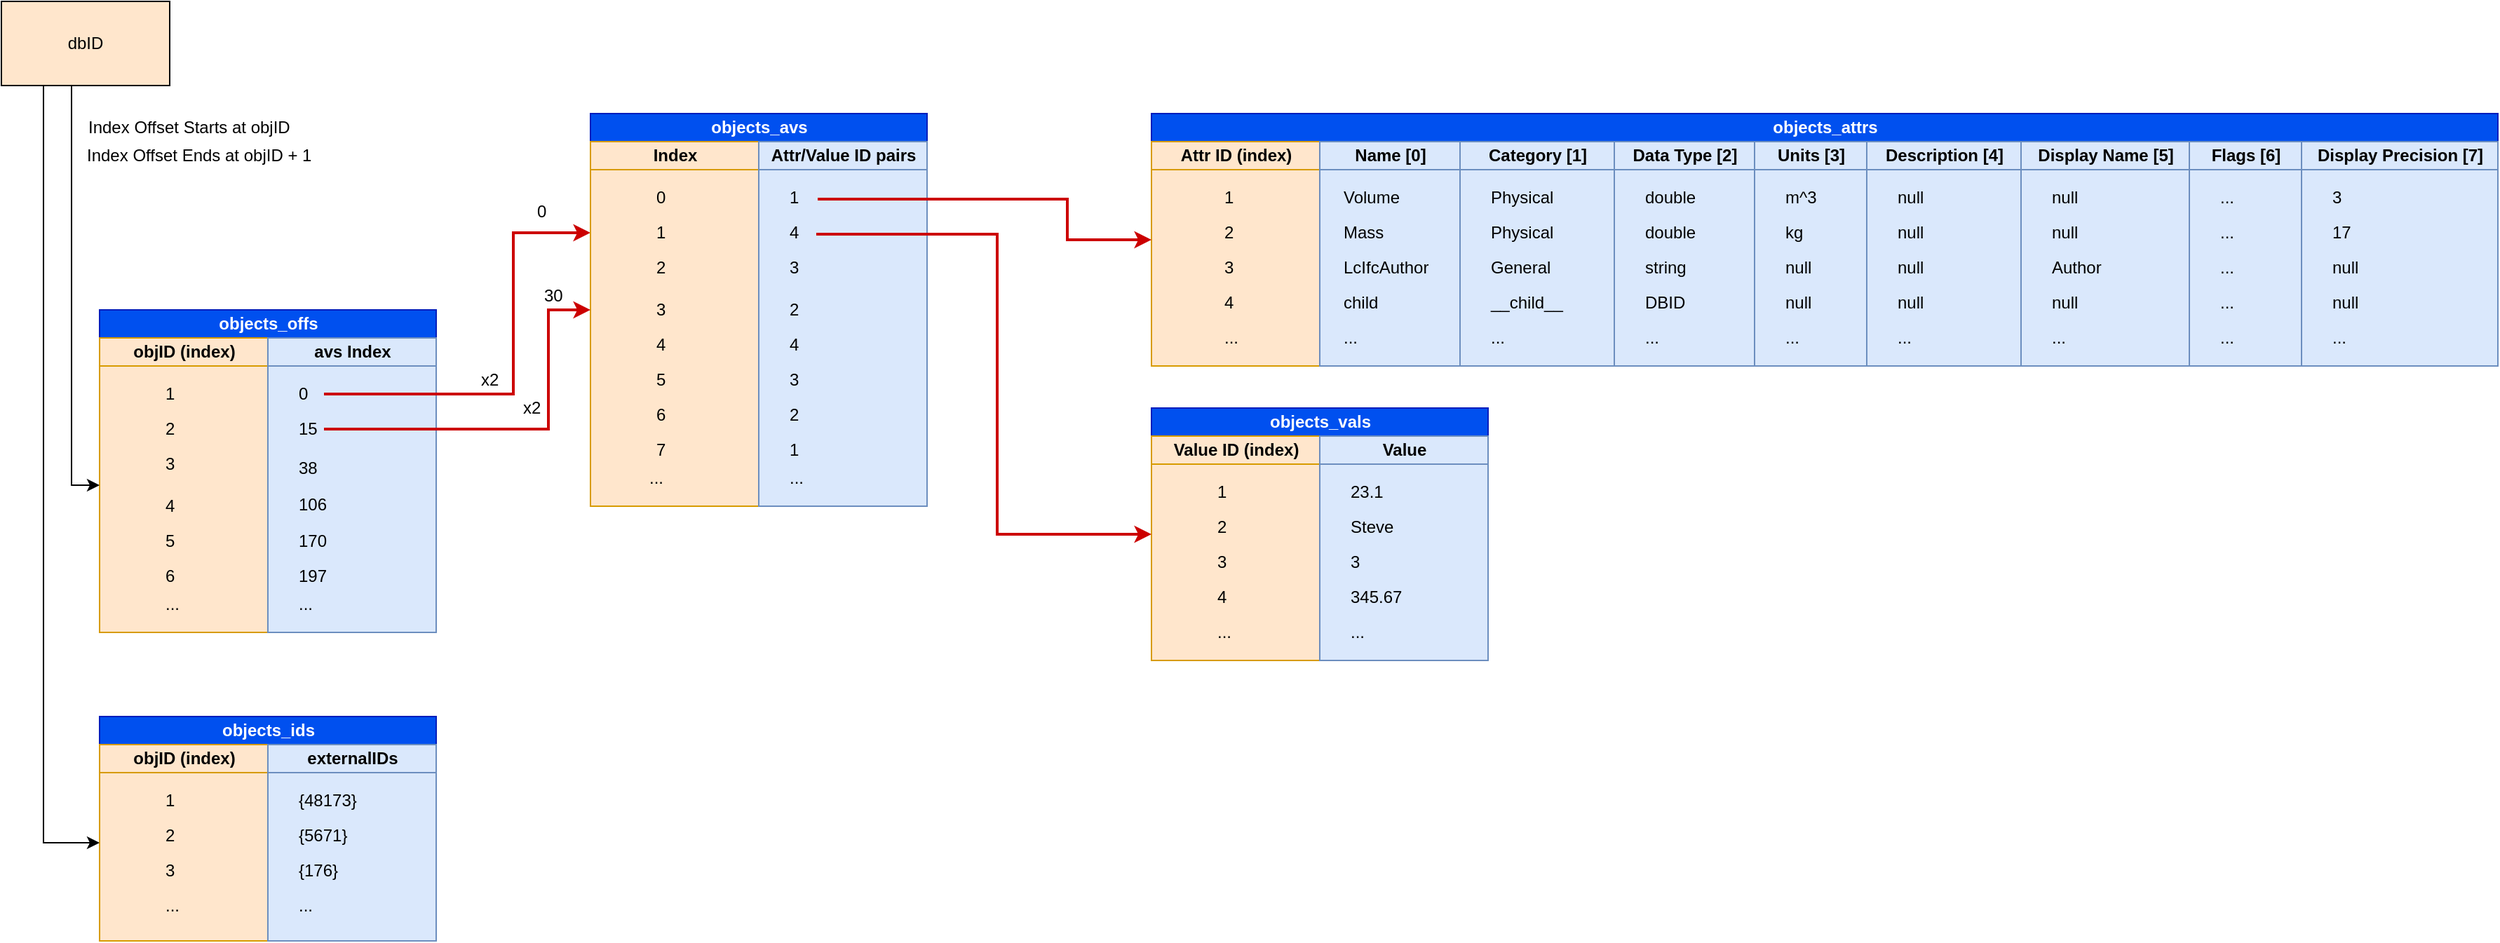 <mxfile version="14.2.4" type="embed">
    <diagram id="QCBPmzjnCGmRcswznW8n" name="Page-1">
        <mxGraphModel dx="1477" dy="775" grid="1" gridSize="10" guides="1" tooltips="1" connect="1" arrows="1" fold="1" page="1" pageScale="1" pageWidth="850" pageHeight="1100" math="0" shadow="0">
            <root>
                <mxCell id="0"/>
                <mxCell id="1" parent="0"/>
                <mxCell id="747YwQ7zbLFgy_TnoXMY-12" value="objects_ids" style="swimlane;html=1;childLayout=stackLayout;resizeParent=1;resizeParentMax=0;startSize=20;fillColor=#0050ef;strokeColor=#001DBC;fontColor=#ffffff;" parent="1" vertex="1">
                    <mxGeometry x="100" y="560" width="240" height="160" as="geometry"/>
                </mxCell>
                <mxCell id="747YwQ7zbLFgy_TnoXMY-14" value="objID (index)" style="swimlane;html=1;startSize=20;fillColor=#ffe6cc;strokeColor=#d79b00;swimlaneFillColor=#FFE6CC;fontColor=#000000;" parent="747YwQ7zbLFgy_TnoXMY-12" vertex="1">
                    <mxGeometry y="20" width="120" height="140" as="geometry"/>
                </mxCell>
                <mxCell id="747YwQ7zbLFgy_TnoXMY-22" value="1" style="text;html=1;resizable=0;points=[];autosize=1;align=left;verticalAlign=top;spacingTop=-4;fontColor=#000000;" parent="747YwQ7zbLFgy_TnoXMY-14" vertex="1">
                    <mxGeometry x="45" y="30" width="20" height="20" as="geometry"/>
                </mxCell>
                <mxCell id="747YwQ7zbLFgy_TnoXMY-23" value="2" style="text;html=1;resizable=0;points=[];autosize=1;align=left;verticalAlign=top;spacingTop=-4;fontColor=#000000;" parent="747YwQ7zbLFgy_TnoXMY-14" vertex="1">
                    <mxGeometry x="45" y="55" width="20" height="20" as="geometry"/>
                </mxCell>
                <mxCell id="747YwQ7zbLFgy_TnoXMY-24" value="3" style="text;html=1;resizable=0;points=[];autosize=1;align=left;verticalAlign=top;spacingTop=-4;fontColor=#000000;" parent="747YwQ7zbLFgy_TnoXMY-14" vertex="1">
                    <mxGeometry x="45" y="80" width="20" height="20" as="geometry"/>
                </mxCell>
                <mxCell id="747YwQ7zbLFgy_TnoXMY-25" value="..." style="text;html=1;resizable=0;points=[];autosize=1;align=left;verticalAlign=top;spacingTop=-4;fontColor=#000000;" parent="747YwQ7zbLFgy_TnoXMY-14" vertex="1">
                    <mxGeometry x="45" y="105" width="30" height="20" as="geometry"/>
                </mxCell>
                <mxCell id="747YwQ7zbLFgy_TnoXMY-15" value="externalIDs" style="swimlane;html=1;startSize=20;fillColor=#dae8fc;strokeColor=#6c8ebf;labelBackgroundColor=none;swimlaneFillColor=#DAE8FC;fontColor=#000000;" parent="747YwQ7zbLFgy_TnoXMY-12" vertex="1">
                    <mxGeometry x="120" y="20" width="120" height="140" as="geometry"/>
                </mxCell>
                <mxCell id="747YwQ7zbLFgy_TnoXMY-17" value="{48173}" style="text;html=1;resizable=0;points=[];autosize=1;align=left;verticalAlign=top;spacingTop=-4;fontColor=#000000;" parent="747YwQ7zbLFgy_TnoXMY-15" vertex="1">
                    <mxGeometry x="20" y="30" width="60" height="20" as="geometry"/>
                </mxCell>
                <mxCell id="747YwQ7zbLFgy_TnoXMY-19" value="{5671}" style="text;html=1;resizable=0;points=[];autosize=1;align=left;verticalAlign=top;spacingTop=-4;fontColor=#000000;" parent="747YwQ7zbLFgy_TnoXMY-15" vertex="1">
                    <mxGeometry x="20" y="55" width="50" height="20" as="geometry"/>
                </mxCell>
                <mxCell id="747YwQ7zbLFgy_TnoXMY-18" value="{176}" style="text;html=1;resizable=0;points=[];autosize=1;align=left;verticalAlign=top;spacingTop=-4;fontColor=#000000;" parent="747YwQ7zbLFgy_TnoXMY-15" vertex="1">
                    <mxGeometry x="20" y="80" width="40" height="20" as="geometry"/>
                </mxCell>
                <mxCell id="747YwQ7zbLFgy_TnoXMY-20" value="..." style="text;html=1;resizable=0;points=[];autosize=1;align=left;verticalAlign=top;spacingTop=-4;fontColor=#000000;" parent="747YwQ7zbLFgy_TnoXMY-15" vertex="1">
                    <mxGeometry x="20" y="105" width="30" height="20" as="geometry"/>
                </mxCell>
                <mxCell id="747YwQ7zbLFgy_TnoXMY-27" value="objects_attrs" style="swimlane;html=1;childLayout=stackLayout;resizeParent=1;resizeParentMax=0;startSize=20;labelBackgroundColor=none;fillColor=#0050ef;strokeColor=#001DBC;fontColor=#ffffff;" parent="1" vertex="1">
                    <mxGeometry x="850" y="130" width="960" height="180" as="geometry">
                        <mxRectangle x="110" y="290" width="60" height="20" as="alternateBounds"/>
                    </mxGeometry>
                </mxCell>
                <mxCell id="747YwQ7zbLFgy_TnoXMY-28" value="Attr ID (index)" style="swimlane;html=1;startSize=20;swimlaneFillColor=#FFE6CC;fillColor=#FFE6CC;fontColor=#000000;strokeColor=#D79B00;" parent="747YwQ7zbLFgy_TnoXMY-27" vertex="1">
                    <mxGeometry y="20" width="120" height="160" as="geometry">
                        <mxRectangle y="20" width="70" height="460" as="alternateBounds"/>
                    </mxGeometry>
                </mxCell>
                <mxCell id="747YwQ7zbLFgy_TnoXMY-49" value="1" style="text;html=1;resizable=0;points=[];autosize=1;align=left;verticalAlign=top;spacingTop=-4;fontColor=#000000;" parent="747YwQ7zbLFgy_TnoXMY-28" vertex="1">
                    <mxGeometry x="50" y="30" width="20" height="20" as="geometry"/>
                </mxCell>
                <mxCell id="747YwQ7zbLFgy_TnoXMY-50" value="2" style="text;html=1;resizable=0;points=[];autosize=1;align=left;verticalAlign=top;spacingTop=-4;fontColor=#000000;" parent="747YwQ7zbLFgy_TnoXMY-28" vertex="1">
                    <mxGeometry x="50" y="55" width="20" height="20" as="geometry"/>
                </mxCell>
                <mxCell id="747YwQ7zbLFgy_TnoXMY-51" value="3" style="text;html=1;resizable=0;points=[];autosize=1;align=left;verticalAlign=top;spacingTop=-4;fontColor=#000000;" parent="747YwQ7zbLFgy_TnoXMY-28" vertex="1">
                    <mxGeometry x="50" y="80" width="20" height="20" as="geometry"/>
                </mxCell>
                <mxCell id="747YwQ7zbLFgy_TnoXMY-52" value="4" style="text;html=1;resizable=0;points=[];autosize=1;align=left;verticalAlign=top;spacingTop=-4;fontColor=#000000;" parent="747YwQ7zbLFgy_TnoXMY-28" vertex="1">
                    <mxGeometry x="50" y="105" width="20" height="20" as="geometry"/>
                </mxCell>
                <mxCell id="747YwQ7zbLFgy_TnoXMY-53" value="..." style="text;html=1;resizable=0;points=[];autosize=1;align=left;verticalAlign=top;spacingTop=-4;fontColor=#000000;" parent="747YwQ7zbLFgy_TnoXMY-28" vertex="1">
                    <mxGeometry x="50" y="130" width="30" height="20" as="geometry"/>
                </mxCell>
                <mxCell id="747YwQ7zbLFgy_TnoXMY-29" value="Name [0]" style="swimlane;html=1;startSize=20;fillColor=#dae8fc;strokeColor=#6c8ebf;swimlaneFillColor=#DAE8FC;fontColor=#000000;" parent="747YwQ7zbLFgy_TnoXMY-27" vertex="1">
                    <mxGeometry x="120" y="20" width="100" height="160" as="geometry"/>
                </mxCell>
                <mxCell id="747YwQ7zbLFgy_TnoXMY-54" value="Volume" style="text;html=1;resizable=0;points=[];autosize=1;align=left;verticalAlign=top;spacingTop=-4;fontColor=#000000;" parent="747YwQ7zbLFgy_TnoXMY-29" vertex="1">
                    <mxGeometry x="15" y="30" width="60" height="20" as="geometry"/>
                </mxCell>
                <mxCell id="747YwQ7zbLFgy_TnoXMY-55" value="Mass" style="text;html=1;resizable=0;points=[];autosize=1;align=left;verticalAlign=top;spacingTop=-4;fontColor=#000000;" parent="747YwQ7zbLFgy_TnoXMY-29" vertex="1">
                    <mxGeometry x="15" y="55" width="40" height="20" as="geometry"/>
                </mxCell>
                <mxCell id="747YwQ7zbLFgy_TnoXMY-56" value="LcIfcAuthor" style="text;html=1;resizable=0;points=[];autosize=1;align=left;verticalAlign=top;spacingTop=-4;fontColor=#000000;" parent="747YwQ7zbLFgy_TnoXMY-29" vertex="1">
                    <mxGeometry x="15" y="80" width="80" height="20" as="geometry"/>
                </mxCell>
                <mxCell id="747YwQ7zbLFgy_TnoXMY-57" value="child" style="text;html=1;resizable=0;points=[];autosize=1;align=left;verticalAlign=top;spacingTop=-4;fontColor=#000000;" parent="747YwQ7zbLFgy_TnoXMY-29" vertex="1">
                    <mxGeometry x="15" y="105" width="40" height="20" as="geometry"/>
                </mxCell>
                <mxCell id="747YwQ7zbLFgy_TnoXMY-58" value="..." style="text;html=1;resizable=0;points=[];autosize=1;align=left;verticalAlign=top;spacingTop=-4;fontColor=#000000;" parent="747YwQ7zbLFgy_TnoXMY-29" vertex="1">
                    <mxGeometry x="15" y="130" width="30" height="20" as="geometry"/>
                </mxCell>
                <mxCell id="747YwQ7zbLFgy_TnoXMY-30" value="Category [1]" style="swimlane;html=1;startSize=20;fillColor=#dae8fc;strokeColor=#6c8ebf;swimlaneFillColor=#DAE8FC;fontColor=#000000;" parent="747YwQ7zbLFgy_TnoXMY-27" vertex="1">
                    <mxGeometry x="220" y="20" width="110" height="160" as="geometry"/>
                </mxCell>
                <mxCell id="747YwQ7zbLFgy_TnoXMY-59" value="Physical" style="text;html=1;resizable=0;points=[];autosize=1;align=left;verticalAlign=top;spacingTop=-4;fontColor=#000000;" parent="747YwQ7zbLFgy_TnoXMY-30" vertex="1">
                    <mxGeometry x="20" y="30" width="60" height="20" as="geometry"/>
                </mxCell>
                <mxCell id="747YwQ7zbLFgy_TnoXMY-60" value="Physical" style="text;html=1;resizable=0;points=[];autosize=1;align=left;verticalAlign=top;spacingTop=-4;fontColor=#000000;" parent="747YwQ7zbLFgy_TnoXMY-30" vertex="1">
                    <mxGeometry x="20" y="55" width="60" height="20" as="geometry"/>
                </mxCell>
                <mxCell id="747YwQ7zbLFgy_TnoXMY-61" value="General" style="text;html=1;resizable=0;points=[];autosize=1;align=left;verticalAlign=top;spacingTop=-4;fontColor=#000000;" parent="747YwQ7zbLFgy_TnoXMY-30" vertex="1">
                    <mxGeometry x="20" y="80" width="60" height="20" as="geometry"/>
                </mxCell>
                <mxCell id="747YwQ7zbLFgy_TnoXMY-62" value="__child__" style="text;html=1;resizable=0;points=[];autosize=1;align=left;verticalAlign=top;spacingTop=-4;fontColor=#000000;" parent="747YwQ7zbLFgy_TnoXMY-30" vertex="1">
                    <mxGeometry x="20" y="105" width="70" height="20" as="geometry"/>
                </mxCell>
                <mxCell id="747YwQ7zbLFgy_TnoXMY-63" value="..." style="text;html=1;resizable=0;points=[];autosize=1;align=left;verticalAlign=top;spacingTop=-4;fontColor=#000000;" parent="747YwQ7zbLFgy_TnoXMY-30" vertex="1">
                    <mxGeometry x="20" y="130" width="30" height="20" as="geometry"/>
                </mxCell>
                <mxCell id="747YwQ7zbLFgy_TnoXMY-31" value="Data Type [2]" style="swimlane;html=1;startSize=20;fillColor=#dae8fc;strokeColor=#6c8ebf;swimlaneFillColor=#DAE8FC;fontColor=#000000;" parent="747YwQ7zbLFgy_TnoXMY-27" vertex="1">
                    <mxGeometry x="330" y="20" width="100" height="160" as="geometry"/>
                </mxCell>
                <mxCell id="747YwQ7zbLFgy_TnoXMY-64" value="double" style="text;html=1;resizable=0;points=[];autosize=1;align=left;verticalAlign=top;spacingTop=-4;fontColor=#000000;" parent="747YwQ7zbLFgy_TnoXMY-31" vertex="1">
                    <mxGeometry x="20" y="30" width="50" height="20" as="geometry"/>
                </mxCell>
                <mxCell id="747YwQ7zbLFgy_TnoXMY-65" value="double" style="text;html=1;resizable=0;points=[];autosize=1;align=left;verticalAlign=top;spacingTop=-4;fontColor=#000000;" parent="747YwQ7zbLFgy_TnoXMY-31" vertex="1">
                    <mxGeometry x="20" y="55" width="50" height="20" as="geometry"/>
                </mxCell>
                <mxCell id="747YwQ7zbLFgy_TnoXMY-66" value="string" style="text;html=1;resizable=0;points=[];autosize=1;align=left;verticalAlign=top;spacingTop=-4;fontColor=#000000;" parent="747YwQ7zbLFgy_TnoXMY-31" vertex="1">
                    <mxGeometry x="20" y="80" width="40" height="20" as="geometry"/>
                </mxCell>
                <mxCell id="747YwQ7zbLFgy_TnoXMY-67" value="DBID" style="text;html=1;resizable=0;points=[];autosize=1;align=left;verticalAlign=top;spacingTop=-4;fontColor=#000000;" parent="747YwQ7zbLFgy_TnoXMY-31" vertex="1">
                    <mxGeometry x="20" y="105" width="40" height="20" as="geometry"/>
                </mxCell>
                <mxCell id="747YwQ7zbLFgy_TnoXMY-68" value="..." style="text;html=1;resizable=0;points=[];autosize=1;align=left;verticalAlign=top;spacingTop=-4;fontColor=#000000;" parent="747YwQ7zbLFgy_TnoXMY-31" vertex="1">
                    <mxGeometry x="20" y="130" width="30" height="20" as="geometry"/>
                </mxCell>
                <mxCell id="747YwQ7zbLFgy_TnoXMY-32" value="Units&amp;nbsp;[3]" style="swimlane;html=1;startSize=20;fillColor=#dae8fc;strokeColor=#6c8ebf;swimlaneFillColor=#DAE8FC;fontColor=#000000;" parent="747YwQ7zbLFgy_TnoXMY-27" vertex="1">
                    <mxGeometry x="430" y="20" width="80" height="160" as="geometry"/>
                </mxCell>
                <mxCell id="747YwQ7zbLFgy_TnoXMY-69" value="m^3" style="text;html=1;resizable=0;points=[];autosize=1;align=left;verticalAlign=top;spacingTop=-4;fontColor=#000000;" parent="747YwQ7zbLFgy_TnoXMY-32" vertex="1">
                    <mxGeometry x="20" y="30" width="40" height="20" as="geometry"/>
                </mxCell>
                <mxCell id="747YwQ7zbLFgy_TnoXMY-70" value="kg" style="text;html=1;resizable=0;points=[];autosize=1;align=left;verticalAlign=top;spacingTop=-4;fontColor=#000000;" parent="747YwQ7zbLFgy_TnoXMY-32" vertex="1">
                    <mxGeometry x="20" y="55" width="30" height="20" as="geometry"/>
                </mxCell>
                <mxCell id="747YwQ7zbLFgy_TnoXMY-71" value="null" style="text;html=1;resizable=0;points=[];autosize=1;align=left;verticalAlign=top;spacingTop=-4;fontColor=#000000;" parent="747YwQ7zbLFgy_TnoXMY-32" vertex="1">
                    <mxGeometry x="20" y="80" width="30" height="20" as="geometry"/>
                </mxCell>
                <mxCell id="747YwQ7zbLFgy_TnoXMY-72" value="null" style="text;html=1;resizable=0;points=[];autosize=1;align=left;verticalAlign=top;spacingTop=-4;fontColor=#000000;" parent="747YwQ7zbLFgy_TnoXMY-32" vertex="1">
                    <mxGeometry x="20" y="105" width="30" height="20" as="geometry"/>
                </mxCell>
                <mxCell id="747YwQ7zbLFgy_TnoXMY-73" value="..." style="text;html=1;resizable=0;points=[];autosize=1;align=left;verticalAlign=top;spacingTop=-4;fontColor=#000000;" parent="747YwQ7zbLFgy_TnoXMY-32" vertex="1">
                    <mxGeometry x="20" y="130" width="30" height="20" as="geometry"/>
                </mxCell>
                <mxCell id="747YwQ7zbLFgy_TnoXMY-33" value="Description [4]" style="swimlane;html=1;startSize=20;fillColor=#dae8fc;strokeColor=#6c8ebf;swimlaneFillColor=#DAE8FC;fontColor=#000000;" parent="747YwQ7zbLFgy_TnoXMY-27" vertex="1">
                    <mxGeometry x="510" y="20" width="110" height="160" as="geometry"/>
                </mxCell>
                <mxCell id="747YwQ7zbLFgy_TnoXMY-74" value="null" style="text;html=1;resizable=0;points=[];autosize=1;align=left;verticalAlign=top;spacingTop=-4;fontColor=#000000;" parent="747YwQ7zbLFgy_TnoXMY-33" vertex="1">
                    <mxGeometry x="20" y="30" width="30" height="20" as="geometry"/>
                </mxCell>
                <mxCell id="747YwQ7zbLFgy_TnoXMY-75" value="null" style="text;html=1;resizable=0;points=[];autosize=1;align=left;verticalAlign=top;spacingTop=-4;fontColor=#000000;" parent="747YwQ7zbLFgy_TnoXMY-33" vertex="1">
                    <mxGeometry x="20" y="55" width="30" height="20" as="geometry"/>
                </mxCell>
                <mxCell id="747YwQ7zbLFgy_TnoXMY-76" value="null" style="text;html=1;resizable=0;points=[];autosize=1;align=left;verticalAlign=top;spacingTop=-4;fontColor=#000000;" parent="747YwQ7zbLFgy_TnoXMY-33" vertex="1">
                    <mxGeometry x="20" y="80" width="30" height="20" as="geometry"/>
                </mxCell>
                <mxCell id="747YwQ7zbLFgy_TnoXMY-77" value="null" style="text;html=1;resizable=0;points=[];autosize=1;align=left;verticalAlign=top;spacingTop=-4;fontColor=#000000;" parent="747YwQ7zbLFgy_TnoXMY-33" vertex="1">
                    <mxGeometry x="20" y="105" width="30" height="20" as="geometry"/>
                </mxCell>
                <mxCell id="747YwQ7zbLFgy_TnoXMY-78" value="..." style="text;html=1;resizable=0;points=[];autosize=1;align=left;verticalAlign=top;spacingTop=-4;fontColor=#000000;" parent="747YwQ7zbLFgy_TnoXMY-33" vertex="1">
                    <mxGeometry x="20" y="130" width="30" height="20" as="geometry"/>
                </mxCell>
                <mxCell id="747YwQ7zbLFgy_TnoXMY-34" value="Display Name [5]" style="swimlane;html=1;startSize=20;fillColor=#dae8fc;strokeColor=#6c8ebf;swimlaneFillColor=#DAE8FC;fontColor=#000000;" parent="747YwQ7zbLFgy_TnoXMY-27" vertex="1">
                    <mxGeometry x="620" y="20" width="120" height="160" as="geometry"/>
                </mxCell>
                <mxCell id="747YwQ7zbLFgy_TnoXMY-79" value="null" style="text;html=1;resizable=0;points=[];autosize=1;align=left;verticalAlign=top;spacingTop=-4;fontColor=#000000;" parent="747YwQ7zbLFgy_TnoXMY-34" vertex="1">
                    <mxGeometry x="20" y="30" width="30" height="20" as="geometry"/>
                </mxCell>
                <mxCell id="747YwQ7zbLFgy_TnoXMY-80" value="null" style="text;html=1;resizable=0;points=[];autosize=1;align=left;verticalAlign=top;spacingTop=-4;fontColor=#000000;" parent="747YwQ7zbLFgy_TnoXMY-34" vertex="1">
                    <mxGeometry x="20" y="55" width="30" height="20" as="geometry"/>
                </mxCell>
                <mxCell id="747YwQ7zbLFgy_TnoXMY-81" value="Author" style="text;html=1;resizable=0;points=[];autosize=1;align=left;verticalAlign=top;spacingTop=-4;fontColor=#000000;" parent="747YwQ7zbLFgy_TnoXMY-34" vertex="1">
                    <mxGeometry x="20" y="80" width="50" height="20" as="geometry"/>
                </mxCell>
                <mxCell id="747YwQ7zbLFgy_TnoXMY-82" value="null" style="text;html=1;resizable=0;points=[];autosize=1;align=left;verticalAlign=top;spacingTop=-4;fontColor=#000000;" parent="747YwQ7zbLFgy_TnoXMY-34" vertex="1">
                    <mxGeometry x="20" y="105" width="30" height="20" as="geometry"/>
                </mxCell>
                <mxCell id="747YwQ7zbLFgy_TnoXMY-83" value="..." style="text;html=1;resizable=0;points=[];autosize=1;align=left;verticalAlign=top;spacingTop=-4;fontColor=#000000;" parent="747YwQ7zbLFgy_TnoXMY-34" vertex="1">
                    <mxGeometry x="20" y="130" width="30" height="20" as="geometry"/>
                </mxCell>
                <mxCell id="747YwQ7zbLFgy_TnoXMY-35" value="Flags [6]" style="swimlane;html=1;startSize=20;fillColor=#dae8fc;strokeColor=#6c8ebf;swimlaneFillColor=#DAE8FC;fontColor=#000000;" parent="747YwQ7zbLFgy_TnoXMY-27" vertex="1">
                    <mxGeometry x="740" y="20" width="80" height="160" as="geometry"/>
                </mxCell>
                <mxCell id="747YwQ7zbLFgy_TnoXMY-84" value="..." style="text;html=1;resizable=0;points=[];autosize=1;align=left;verticalAlign=top;spacingTop=-4;fontColor=#000000;" parent="747YwQ7zbLFgy_TnoXMY-35" vertex="1">
                    <mxGeometry x="20" y="30" width="30" height="20" as="geometry"/>
                </mxCell>
                <mxCell id="747YwQ7zbLFgy_TnoXMY-85" value="..." style="text;html=1;resizable=0;points=[];autosize=1;align=left;verticalAlign=top;spacingTop=-4;fontColor=#000000;" parent="747YwQ7zbLFgy_TnoXMY-35" vertex="1">
                    <mxGeometry x="20" y="55" width="30" height="20" as="geometry"/>
                </mxCell>
                <mxCell id="747YwQ7zbLFgy_TnoXMY-86" value="..." style="text;html=1;resizable=0;points=[];autosize=1;align=left;verticalAlign=top;spacingTop=-4;fontColor=#000000;" parent="747YwQ7zbLFgy_TnoXMY-35" vertex="1">
                    <mxGeometry x="20" y="80" width="30" height="20" as="geometry"/>
                </mxCell>
                <mxCell id="747YwQ7zbLFgy_TnoXMY-87" value="..." style="text;html=1;resizable=0;points=[];autosize=1;align=left;verticalAlign=top;spacingTop=-4;fontColor=#000000;" parent="747YwQ7zbLFgy_TnoXMY-35" vertex="1">
                    <mxGeometry x="20" y="105" width="30" height="20" as="geometry"/>
                </mxCell>
                <mxCell id="747YwQ7zbLFgy_TnoXMY-88" value="..." style="text;html=1;resizable=0;points=[];autosize=1;align=left;verticalAlign=top;spacingTop=-4;fontColor=#000000;" parent="747YwQ7zbLFgy_TnoXMY-35" vertex="1">
                    <mxGeometry x="20" y="130" width="30" height="20" as="geometry"/>
                </mxCell>
                <mxCell id="747YwQ7zbLFgy_TnoXMY-36" value="Display Precision [7]" style="swimlane;html=1;startSize=20;fillColor=#dae8fc;strokeColor=#6c8ebf;swimlaneFillColor=#DAE8FC;fontColor=#000000;" parent="747YwQ7zbLFgy_TnoXMY-27" vertex="1">
                    <mxGeometry x="820" y="20" width="140" height="160" as="geometry"/>
                </mxCell>
                <mxCell id="747YwQ7zbLFgy_TnoXMY-89" value="3" style="text;html=1;resizable=0;points=[];autosize=1;align=left;verticalAlign=top;spacingTop=-4;fontColor=#000000;" parent="747YwQ7zbLFgy_TnoXMY-36" vertex="1">
                    <mxGeometry x="20" y="30" width="20" height="20" as="geometry"/>
                </mxCell>
                <mxCell id="747YwQ7zbLFgy_TnoXMY-90" value="17" style="text;html=1;resizable=0;points=[];autosize=1;align=left;verticalAlign=top;spacingTop=-4;fontColor=#000000;" parent="747YwQ7zbLFgy_TnoXMY-36" vertex="1">
                    <mxGeometry x="20" y="55" width="30" height="20" as="geometry"/>
                </mxCell>
                <mxCell id="747YwQ7zbLFgy_TnoXMY-91" value="null" style="text;html=1;resizable=0;points=[];autosize=1;align=left;verticalAlign=top;spacingTop=-4;fontColor=#000000;" parent="747YwQ7zbLFgy_TnoXMY-36" vertex="1">
                    <mxGeometry x="20" y="80" width="30" height="20" as="geometry"/>
                </mxCell>
                <mxCell id="747YwQ7zbLFgy_TnoXMY-92" value="null" style="text;html=1;resizable=0;points=[];autosize=1;align=left;verticalAlign=top;spacingTop=-4;fontColor=#000000;" parent="747YwQ7zbLFgy_TnoXMY-36" vertex="1">
                    <mxGeometry x="20" y="105" width="30" height="20" as="geometry"/>
                </mxCell>
                <mxCell id="747YwQ7zbLFgy_TnoXMY-93" value="..." style="text;html=1;resizable=0;points=[];autosize=1;align=left;verticalAlign=top;spacingTop=-4;fontColor=#000000;" parent="747YwQ7zbLFgy_TnoXMY-36" vertex="1">
                    <mxGeometry x="20" y="130" width="30" height="20" as="geometry"/>
                </mxCell>
                <mxCell id="747YwQ7zbLFgy_TnoXMY-94" value="objects_vals" style="swimlane;html=1;childLayout=stackLayout;resizeParent=1;resizeParentMax=0;startSize=20;fillColor=#0050ef;strokeColor=#001DBC;fontColor=#ffffff;" parent="1" vertex="1">
                    <mxGeometry x="850" y="340" width="240" height="180" as="geometry"/>
                </mxCell>
                <mxCell id="747YwQ7zbLFgy_TnoXMY-95" value="Value ID (index)" style="swimlane;html=1;startSize=20;fillColor=#ffe6cc;strokeColor=#d79b00;swimlaneFillColor=#FFE6CC;fontColor=#000000;" parent="747YwQ7zbLFgy_TnoXMY-94" vertex="1">
                    <mxGeometry y="20" width="120" height="160" as="geometry"/>
                </mxCell>
                <mxCell id="747YwQ7zbLFgy_TnoXMY-96" value="1" style="text;html=1;resizable=0;points=[];autosize=1;align=left;verticalAlign=top;spacingTop=-4;fontColor=#000000;" parent="747YwQ7zbLFgy_TnoXMY-95" vertex="1">
                    <mxGeometry x="45" y="30" width="20" height="20" as="geometry"/>
                </mxCell>
                <mxCell id="747YwQ7zbLFgy_TnoXMY-97" value="2" style="text;html=1;resizable=0;points=[];autosize=1;align=left;verticalAlign=top;spacingTop=-4;fontColor=#000000;" parent="747YwQ7zbLFgy_TnoXMY-95" vertex="1">
                    <mxGeometry x="45" y="55" width="20" height="20" as="geometry"/>
                </mxCell>
                <mxCell id="747YwQ7zbLFgy_TnoXMY-98" value="3" style="text;html=1;resizable=0;points=[];autosize=1;align=left;verticalAlign=top;spacingTop=-4;fontColor=#000000;" parent="747YwQ7zbLFgy_TnoXMY-95" vertex="1">
                    <mxGeometry x="45" y="80" width="20" height="20" as="geometry"/>
                </mxCell>
                <mxCell id="747YwQ7zbLFgy_TnoXMY-99" value="4" style="text;html=1;resizable=0;points=[];autosize=1;align=left;verticalAlign=top;spacingTop=-4;fontColor=#000000;" parent="747YwQ7zbLFgy_TnoXMY-95" vertex="1">
                    <mxGeometry x="45" y="105" width="20" height="20" as="geometry"/>
                </mxCell>
                <mxCell id="747YwQ7zbLFgy_TnoXMY-107" value="..." style="text;html=1;resizable=0;points=[];autosize=1;align=left;verticalAlign=top;spacingTop=-4;fontColor=#000000;" parent="747YwQ7zbLFgy_TnoXMY-95" vertex="1">
                    <mxGeometry x="45" y="130" width="30" height="20" as="geometry"/>
                </mxCell>
                <mxCell id="747YwQ7zbLFgy_TnoXMY-100" value="Value" style="swimlane;html=1;startSize=20;fillColor=#dae8fc;strokeColor=#6c8ebf;labelBackgroundColor=none;swimlaneFillColor=#DAE8FC;fontColor=#000000;" parent="747YwQ7zbLFgy_TnoXMY-94" vertex="1">
                    <mxGeometry x="120" y="20" width="120" height="160" as="geometry"/>
                </mxCell>
                <mxCell id="747YwQ7zbLFgy_TnoXMY-101" value="23.1" style="text;html=1;resizable=0;points=[];autosize=1;align=left;verticalAlign=top;spacingTop=-4;fontColor=#000000;" parent="747YwQ7zbLFgy_TnoXMY-100" vertex="1">
                    <mxGeometry x="20" y="30" width="40" height="20" as="geometry"/>
                </mxCell>
                <mxCell id="747YwQ7zbLFgy_TnoXMY-102" value="Steve" style="text;html=1;resizable=0;points=[];autosize=1;align=left;verticalAlign=top;spacingTop=-4;fontColor=#000000;" parent="747YwQ7zbLFgy_TnoXMY-100" vertex="1">
                    <mxGeometry x="20" y="55" width="50" height="20" as="geometry"/>
                </mxCell>
                <mxCell id="747YwQ7zbLFgy_TnoXMY-103" value="3" style="text;html=1;resizable=0;points=[];autosize=1;align=left;verticalAlign=top;spacingTop=-4;fontColor=#000000;" parent="747YwQ7zbLFgy_TnoXMY-100" vertex="1">
                    <mxGeometry x="20" y="80" width="20" height="20" as="geometry"/>
                </mxCell>
                <mxCell id="747YwQ7zbLFgy_TnoXMY-104" value="345.67" style="text;html=1;resizable=0;points=[];autosize=1;align=left;verticalAlign=top;spacingTop=-4;fontColor=#000000;" parent="747YwQ7zbLFgy_TnoXMY-100" vertex="1">
                    <mxGeometry x="20" y="105" width="50" height="20" as="geometry"/>
                </mxCell>
                <mxCell id="747YwQ7zbLFgy_TnoXMY-108" value="..." style="text;html=1;resizable=0;points=[];autosize=1;align=left;verticalAlign=top;spacingTop=-4;fontColor=#000000;" parent="747YwQ7zbLFgy_TnoXMY-100" vertex="1">
                    <mxGeometry x="20" y="130" width="30" height="20" as="geometry"/>
                </mxCell>
                <mxCell id="747YwQ7zbLFgy_TnoXMY-153" style="edgeStyle=orthogonalEdgeStyle;rounded=0;orthogonalLoop=1;jettySize=auto;html=1;entryX=0;entryY=0.5;entryDx=0;entryDy=0;exitX=0.25;exitY=1;exitDx=0;exitDy=0;" parent="1" source="747YwQ7zbLFgy_TnoXMY-131" target="747YwQ7zbLFgy_TnoXMY-14" edge="1">
                    <mxGeometry relative="1" as="geometry">
                        <mxPoint x="40" y="500" as="targetPoint"/>
                        <mxPoint x="60" y="385" as="sourcePoint"/>
                        <Array as="points">
                            <mxPoint x="60" y="650"/>
                        </Array>
                    </mxGeometry>
                </mxCell>
                <mxCell id="747YwQ7zbLFgy_TnoXMY-109" value="objects_offs" style="swimlane;html=1;childLayout=stackLayout;resizeParent=1;resizeParentMax=0;startSize=20;fillColor=#0050ef;strokeColor=#001DBC;fontColor=#ffffff;" parent="1" vertex="1">
                    <mxGeometry x="100" y="270" width="240" height="230" as="geometry"/>
                </mxCell>
                <mxCell id="747YwQ7zbLFgy_TnoXMY-110" value="objID (index)" style="swimlane;html=1;startSize=20;fillColor=#ffe6cc;strokeColor=#d79b00;swimlaneFillColor=#FFE6CC;fontColor=#000000;" parent="747YwQ7zbLFgy_TnoXMY-109" vertex="1">
                    <mxGeometry y="20" width="120" height="210" as="geometry"/>
                </mxCell>
                <mxCell id="747YwQ7zbLFgy_TnoXMY-111" value="1" style="text;html=1;resizable=0;points=[];autosize=1;align=left;verticalAlign=top;spacingTop=-4;fontColor=#000000;" parent="747YwQ7zbLFgy_TnoXMY-110" vertex="1">
                    <mxGeometry x="45" y="30" width="20" height="20" as="geometry"/>
                </mxCell>
                <mxCell id="747YwQ7zbLFgy_TnoXMY-112" value="2" style="text;html=1;resizable=0;points=[];autosize=1;align=left;verticalAlign=top;spacingTop=-4;fontColor=#000000;" parent="747YwQ7zbLFgy_TnoXMY-110" vertex="1">
                    <mxGeometry x="45" y="55" width="20" height="20" as="geometry"/>
                </mxCell>
                <mxCell id="747YwQ7zbLFgy_TnoXMY-113" value="3" style="text;html=1;resizable=0;points=[];autosize=1;align=left;verticalAlign=top;spacingTop=-4;fontColor=#000000;" parent="747YwQ7zbLFgy_TnoXMY-110" vertex="1">
                    <mxGeometry x="45" y="80" width="20" height="20" as="geometry"/>
                </mxCell>
                <mxCell id="747YwQ7zbLFgy_TnoXMY-114" value="..." style="text;html=1;resizable=0;points=[];autosize=1;align=left;verticalAlign=top;spacingTop=-4;fontColor=#000000;" parent="747YwQ7zbLFgy_TnoXMY-110" vertex="1">
                    <mxGeometry x="45" y="180" width="30" height="20" as="geometry"/>
                </mxCell>
                <mxCell id="747YwQ7zbLFgy_TnoXMY-136" value="4" style="text;html=1;resizable=0;points=[];autosize=1;align=left;verticalAlign=top;spacingTop=-4;fontColor=#000000;" parent="747YwQ7zbLFgy_TnoXMY-110" vertex="1">
                    <mxGeometry x="45" y="110" width="20" height="20" as="geometry"/>
                </mxCell>
                <mxCell id="747YwQ7zbLFgy_TnoXMY-137" value="5" style="text;html=1;resizable=0;points=[];autosize=1;align=left;verticalAlign=top;spacingTop=-4;fontColor=#000000;" parent="747YwQ7zbLFgy_TnoXMY-110" vertex="1">
                    <mxGeometry x="45" y="135" width="20" height="20" as="geometry"/>
                </mxCell>
                <mxCell id="747YwQ7zbLFgy_TnoXMY-138" value="6" style="text;html=1;resizable=0;points=[];autosize=1;align=left;verticalAlign=top;spacingTop=-4;fontColor=#000000;" parent="747YwQ7zbLFgy_TnoXMY-110" vertex="1">
                    <mxGeometry x="45" y="160" width="20" height="20" as="geometry"/>
                </mxCell>
                <mxCell id="747YwQ7zbLFgy_TnoXMY-115" value="avs Index" style="swimlane;html=1;startSize=20;fillColor=#dae8fc;strokeColor=#6c8ebf;labelBackgroundColor=none;swimlaneFillColor=#DAE8FC;fontColor=#000000;" parent="747YwQ7zbLFgy_TnoXMY-109" vertex="1">
                    <mxGeometry x="120" y="20" width="120" height="210" as="geometry"/>
                </mxCell>
                <mxCell id="747YwQ7zbLFgy_TnoXMY-116" value="0" style="text;html=1;resizable=0;points=[];autosize=1;align=left;verticalAlign=top;spacingTop=-4;fontColor=#000000;" parent="747YwQ7zbLFgy_TnoXMY-115" vertex="1">
                    <mxGeometry x="20" y="30" width="20" height="20" as="geometry"/>
                </mxCell>
                <mxCell id="747YwQ7zbLFgy_TnoXMY-117" value="15" style="text;html=1;resizable=0;points=[];autosize=1;align=left;verticalAlign=top;spacingTop=-4;fontColor=#000000;" parent="747YwQ7zbLFgy_TnoXMY-115" vertex="1">
                    <mxGeometry x="20" y="55" width="30" height="20" as="geometry"/>
                </mxCell>
                <mxCell id="747YwQ7zbLFgy_TnoXMY-118" value="38" style="text;html=1;resizable=0;points=[];autosize=1;align=left;verticalAlign=top;spacingTop=-4;fontColor=#000000;" parent="747YwQ7zbLFgy_TnoXMY-115" vertex="1">
                    <mxGeometry x="20" y="82.5" width="30" height="20" as="geometry"/>
                </mxCell>
                <mxCell id="747YwQ7zbLFgy_TnoXMY-119" value="..." style="text;html=1;resizable=0;points=[];autosize=1;align=left;verticalAlign=top;spacingTop=-4;fontColor=#000000;" parent="747YwQ7zbLFgy_TnoXMY-115" vertex="1">
                    <mxGeometry x="20" y="180" width="30" height="20" as="geometry"/>
                </mxCell>
                <mxCell id="747YwQ7zbLFgy_TnoXMY-139" value="106" style="text;html=1;resizable=0;points=[];autosize=1;align=left;verticalAlign=top;spacingTop=-4;fontColor=#000000;" parent="747YwQ7zbLFgy_TnoXMY-115" vertex="1">
                    <mxGeometry x="20" y="109" width="40" height="20" as="geometry"/>
                </mxCell>
                <mxCell id="747YwQ7zbLFgy_TnoXMY-140" value="170" style="text;html=1;resizable=0;points=[];autosize=1;align=left;verticalAlign=top;spacingTop=-4;fontColor=#000000;" parent="747YwQ7zbLFgy_TnoXMY-115" vertex="1">
                    <mxGeometry x="20" y="135" width="40" height="20" as="geometry"/>
                </mxCell>
                <mxCell id="747YwQ7zbLFgy_TnoXMY-141" value="197" style="text;html=1;resizable=0;points=[];autosize=1;align=left;verticalAlign=top;spacingTop=-4;fontColor=#000000;" parent="747YwQ7zbLFgy_TnoXMY-115" vertex="1">
                    <mxGeometry x="20" y="160" width="40" height="20" as="geometry"/>
                </mxCell>
                <mxCell id="747YwQ7zbLFgy_TnoXMY-147" style="edgeStyle=orthogonalEdgeStyle;rounded=0;orthogonalLoop=1;jettySize=auto;html=1;entryX=0;entryY=0.25;entryDx=0;entryDy=0;strokeWidth=2;strokeColor=#CC0000;" parent="1" target="747YwQ7zbLFgy_TnoXMY-121" edge="1">
                    <mxGeometry relative="1" as="geometry">
                        <mxPoint x="400" y="80" as="targetPoint"/>
                        <mxPoint x="260" y="330" as="sourcePoint"/>
                        <Array as="points">
                            <mxPoint x="395" y="330"/>
                            <mxPoint x="395" y="215"/>
                        </Array>
                    </mxGeometry>
                </mxCell>
                <mxCell id="747YwQ7zbLFgy_TnoXMY-120" value="objects_avs" style="swimlane;html=1;childLayout=stackLayout;resizeParent=1;resizeParentMax=0;startSize=20;fillColor=#0050ef;strokeColor=#001DBC;fontColor=#ffffff;" parent="1" vertex="1">
                    <mxGeometry x="450" y="130" width="240" height="280" as="geometry"/>
                </mxCell>
                <mxCell id="747YwQ7zbLFgy_TnoXMY-121" value="Index" style="swimlane;html=1;startSize=20;fillColor=#ffe6cc;strokeColor=#d79b00;swimlaneFillColor=#FFE6CC;fontColor=#000000;" parent="747YwQ7zbLFgy_TnoXMY-120" vertex="1">
                    <mxGeometry y="20" width="120" height="260" as="geometry"/>
                </mxCell>
                <mxCell id="747YwQ7zbLFgy_TnoXMY-122" value="0" style="text;html=1;resizable=0;points=[];autosize=1;align=left;verticalAlign=top;spacingTop=-4;fontColor=#000000;" parent="747YwQ7zbLFgy_TnoXMY-121" vertex="1">
                    <mxGeometry x="45" y="30" width="20" height="20" as="geometry"/>
                </mxCell>
                <mxCell id="747YwQ7zbLFgy_TnoXMY-123" value="1" style="text;html=1;resizable=0;points=[];autosize=1;align=left;verticalAlign=top;spacingTop=-4;fontColor=#000000;" parent="747YwQ7zbLFgy_TnoXMY-121" vertex="1">
                    <mxGeometry x="45" y="55" width="20" height="20" as="geometry"/>
                </mxCell>
                <mxCell id="747YwQ7zbLFgy_TnoXMY-124" value="2" style="text;html=1;resizable=0;points=[];autosize=1;align=left;verticalAlign=top;spacingTop=-4;fontColor=#000000;" parent="747YwQ7zbLFgy_TnoXMY-121" vertex="1">
                    <mxGeometry x="45" y="80" width="20" height="20" as="geometry"/>
                </mxCell>
                <mxCell id="747YwQ7zbLFgy_TnoXMY-125" value="..." style="text;html=1;resizable=0;points=[];autosize=1;align=left;verticalAlign=top;spacingTop=-4;fontColor=#000000;" parent="747YwQ7zbLFgy_TnoXMY-121" vertex="1">
                    <mxGeometry x="40" y="230" width="30" height="20" as="geometry"/>
                </mxCell>
                <mxCell id="747YwQ7zbLFgy_TnoXMY-159" value="3" style="text;html=1;resizable=0;points=[];autosize=1;align=left;verticalAlign=top;spacingTop=-4;fontColor=#000000;" parent="747YwQ7zbLFgy_TnoXMY-121" vertex="1">
                    <mxGeometry x="45" y="110" width="20" height="20" as="geometry"/>
                </mxCell>
                <mxCell id="747YwQ7zbLFgy_TnoXMY-160" value="4" style="text;html=1;resizable=0;points=[];autosize=1;align=left;verticalAlign=top;spacingTop=-4;fontColor=#000000;" parent="747YwQ7zbLFgy_TnoXMY-121" vertex="1">
                    <mxGeometry x="45" y="135" width="20" height="20" as="geometry"/>
                </mxCell>
                <mxCell id="747YwQ7zbLFgy_TnoXMY-161" value="5" style="text;html=1;resizable=0;points=[];autosize=1;align=left;verticalAlign=top;spacingTop=-4;fontColor=#000000;" parent="747YwQ7zbLFgy_TnoXMY-121" vertex="1">
                    <mxGeometry x="45" y="160" width="20" height="20" as="geometry"/>
                </mxCell>
                <mxCell id="747YwQ7zbLFgy_TnoXMY-162" value="6" style="text;html=1;resizable=0;points=[];autosize=1;align=left;verticalAlign=top;spacingTop=-4;fontColor=#000000;" parent="747YwQ7zbLFgy_TnoXMY-121" vertex="1">
                    <mxGeometry x="45" y="185" width="20" height="20" as="geometry"/>
                </mxCell>
                <mxCell id="747YwQ7zbLFgy_TnoXMY-163" value="7" style="text;html=1;resizable=0;points=[];autosize=1;align=left;verticalAlign=top;spacingTop=-4;fontColor=#000000;" parent="747YwQ7zbLFgy_TnoXMY-121" vertex="1">
                    <mxGeometry x="45" y="210" width="20" height="20" as="geometry"/>
                </mxCell>
                <mxCell id="747YwQ7zbLFgy_TnoXMY-126" value="Attr/Value ID pairs" style="swimlane;html=1;startSize=20;fillColor=#dae8fc;strokeColor=#6c8ebf;labelBackgroundColor=none;swimlaneFillColor=#DAE8FC;fontColor=#000000;" parent="747YwQ7zbLFgy_TnoXMY-120" vertex="1">
                    <mxGeometry x="120" y="20" width="120" height="260" as="geometry"/>
                </mxCell>
                <mxCell id="747YwQ7zbLFgy_TnoXMY-127" value="1" style="text;html=1;resizable=0;points=[];autosize=1;align=left;verticalAlign=top;spacingTop=-4;fontColor=#000000;" parent="747YwQ7zbLFgy_TnoXMY-126" vertex="1">
                    <mxGeometry x="20" y="30" width="20" height="20" as="geometry"/>
                </mxCell>
                <mxCell id="747YwQ7zbLFgy_TnoXMY-128" value="4" style="text;html=1;resizable=0;points=[];autosize=1;align=left;verticalAlign=top;spacingTop=-4;fontColor=#000000;" parent="747YwQ7zbLFgy_TnoXMY-126" vertex="1">
                    <mxGeometry x="20" y="55" width="20" height="20" as="geometry"/>
                </mxCell>
                <mxCell id="747YwQ7zbLFgy_TnoXMY-129" value="3" style="text;html=1;resizable=0;points=[];autosize=1;align=left;verticalAlign=top;spacingTop=-4;fontColor=#000000;" parent="747YwQ7zbLFgy_TnoXMY-126" vertex="1">
                    <mxGeometry x="20" y="80" width="20" height="20" as="geometry"/>
                </mxCell>
                <mxCell id="747YwQ7zbLFgy_TnoXMY-130" value="..." style="text;html=1;resizable=0;points=[];autosize=1;align=left;verticalAlign=top;spacingTop=-4;fontColor=#000000;" parent="747YwQ7zbLFgy_TnoXMY-126" vertex="1">
                    <mxGeometry x="20" y="230" width="30" height="20" as="geometry"/>
                </mxCell>
                <mxCell id="747YwQ7zbLFgy_TnoXMY-164" value="2" style="text;html=1;resizable=0;points=[];autosize=1;align=left;verticalAlign=top;spacingTop=-4;fontColor=#000000;" parent="747YwQ7zbLFgy_TnoXMY-126" vertex="1">
                    <mxGeometry x="20" y="110" width="20" height="20" as="geometry"/>
                </mxCell>
                <mxCell id="747YwQ7zbLFgy_TnoXMY-165" value="4" style="text;html=1;resizable=0;points=[];autosize=1;align=left;verticalAlign=top;spacingTop=-4;fontColor=#000000;" parent="747YwQ7zbLFgy_TnoXMY-126" vertex="1">
                    <mxGeometry x="20" y="135" width="20" height="20" as="geometry"/>
                </mxCell>
                <mxCell id="747YwQ7zbLFgy_TnoXMY-166" value="3" style="text;html=1;resizable=0;points=[];autosize=1;align=left;verticalAlign=top;spacingTop=-4;direction=south;fontColor=#000000;" parent="747YwQ7zbLFgy_TnoXMY-126" vertex="1">
                    <mxGeometry x="20" y="160" width="20" height="20" as="geometry"/>
                </mxCell>
                <mxCell id="747YwQ7zbLFgy_TnoXMY-167" value="2" style="text;html=1;resizable=0;points=[];autosize=1;align=left;verticalAlign=top;spacingTop=-4;fontColor=#000000;" parent="747YwQ7zbLFgy_TnoXMY-126" vertex="1">
                    <mxGeometry x="20" y="185" width="20" height="20" as="geometry"/>
                </mxCell>
                <mxCell id="747YwQ7zbLFgy_TnoXMY-168" value="1" style="text;html=1;resizable=0;points=[];autosize=1;align=left;verticalAlign=top;spacingTop=-4;direction=south;fontColor=#000000;" parent="747YwQ7zbLFgy_TnoXMY-126" vertex="1">
                    <mxGeometry x="20" y="210" width="20" height="20" as="geometry"/>
                </mxCell>
                <mxCell id="747YwQ7zbLFgy_TnoXMY-173" style="edgeStyle=orthogonalEdgeStyle;rounded=0;orthogonalLoop=1;jettySize=auto;html=1;exitX=0.5;exitY=1;exitDx=0;exitDy=0;entryX=0;entryY=0.5;entryDx=0;entryDy=0;" parent="1" source="747YwQ7zbLFgy_TnoXMY-131" target="747YwQ7zbLFgy_TnoXMY-110" edge="1">
                    <mxGeometry relative="1" as="geometry">
                        <Array as="points">
                            <mxPoint x="80" y="110"/>
                            <mxPoint x="80" y="395"/>
                        </Array>
                    </mxGeometry>
                </mxCell>
                <mxCell id="747YwQ7zbLFgy_TnoXMY-131" value="dbID" style="rounded=0;whiteSpace=wrap;html=1;labelBackgroundColor=none;fillColor=#FFE6CC;fontColor=#000000;" parent="1" vertex="1">
                    <mxGeometry x="30" y="50" width="120" height="60" as="geometry"/>
                </mxCell>
                <mxCell id="747YwQ7zbLFgy_TnoXMY-144" value="Index Offset Starts at objID" style="text;html=1;resizable=0;points=[];autosize=1;align=left;verticalAlign=top;spacingTop=-4;" parent="1" vertex="1">
                    <mxGeometry x="90" y="130" width="160" height="20" as="geometry"/>
                </mxCell>
                <mxCell id="747YwQ7zbLFgy_TnoXMY-145" value="Index Offset Ends at objID + 1" style="text;html=1;resizable=0;points=[];autosize=1;align=left;verticalAlign=top;spacingTop=-4;" parent="1" vertex="1">
                    <mxGeometry x="89" y="150" width="180" height="20" as="geometry"/>
                </mxCell>
                <mxCell id="747YwQ7zbLFgy_TnoXMY-148" style="edgeStyle=orthogonalEdgeStyle;rounded=0;orthogonalLoop=1;jettySize=auto;html=1;strokeWidth=2;strokeColor=#CC0000;" parent="1" edge="1">
                    <mxGeometry relative="1" as="geometry">
                        <mxPoint x="450" y="270" as="targetPoint"/>
                        <mxPoint x="260" y="355" as="sourcePoint"/>
                        <Array as="points">
                            <mxPoint x="420" y="355"/>
                            <mxPoint x="420" y="270"/>
                        </Array>
                    </mxGeometry>
                </mxCell>
                <mxCell id="747YwQ7zbLFgy_TnoXMY-150" value="x2&lt;br&gt;" style="text;html=1;resizable=0;points=[];autosize=1;align=left;verticalAlign=top;spacingTop=-4;" parent="1" vertex="1">
                    <mxGeometry x="370" y="310" width="30" height="20" as="geometry"/>
                </mxCell>
                <mxCell id="747YwQ7zbLFgy_TnoXMY-151" value="x2&lt;br&gt;" style="text;html=1;resizable=0;points=[];autosize=1;align=left;verticalAlign=top;spacingTop=-4;" parent="1" vertex="1">
                    <mxGeometry x="400" y="330" width="30" height="20" as="geometry"/>
                </mxCell>
                <mxCell id="747YwQ7zbLFgy_TnoXMY-155" value="0" style="text;html=1;resizable=0;points=[];autosize=1;align=left;verticalAlign=top;spacingTop=-4;" parent="1" vertex="1">
                    <mxGeometry x="410" y="190" width="20" height="20" as="geometry"/>
                </mxCell>
                <mxCell id="747YwQ7zbLFgy_TnoXMY-156" value="30" style="text;html=1;resizable=0;points=[];autosize=1;align=left;verticalAlign=top;spacingTop=-4;" parent="1" vertex="1">
                    <mxGeometry x="415" y="250" width="30" height="20" as="geometry"/>
                </mxCell>
                <mxCell id="747YwQ7zbLFgy_TnoXMY-169" style="edgeStyle=orthogonalEdgeStyle;rounded=0;orthogonalLoop=1;jettySize=auto;html=1;exitX=1.1;exitY=0.55;exitDx=0;exitDy=0;entryX=0;entryY=0.5;entryDx=0;entryDy=0;exitPerimeter=0;strokeWidth=2;strokeColor=#CC0000;" parent="1" source="747YwQ7zbLFgy_TnoXMY-127" target="747YwQ7zbLFgy_TnoXMY-27" edge="1">
                    <mxGeometry relative="1" as="geometry">
                        <Array as="points">
                            <mxPoint x="790" y="191"/>
                            <mxPoint x="790" y="220"/>
                        </Array>
                    </mxGeometry>
                </mxCell>
                <mxCell id="747YwQ7zbLFgy_TnoXMY-170" style="edgeStyle=orthogonalEdgeStyle;rounded=0;orthogonalLoop=1;jettySize=auto;html=1;exitX=1.05;exitY=0.55;exitDx=0;exitDy=0;entryX=0;entryY=0.5;entryDx=0;entryDy=0;exitPerimeter=0;strokeWidth=2;strokeColor=#CC0000;" parent="1" source="747YwQ7zbLFgy_TnoXMY-128" target="747YwQ7zbLFgy_TnoXMY-94" edge="1">
                    <mxGeometry relative="1" as="geometry">
                        <Array as="points">
                            <mxPoint x="740" y="216"/>
                            <mxPoint x="740" y="430"/>
                        </Array>
                    </mxGeometry>
                </mxCell>
            </root>
        </mxGraphModel>
    </diagram>
</mxfile>